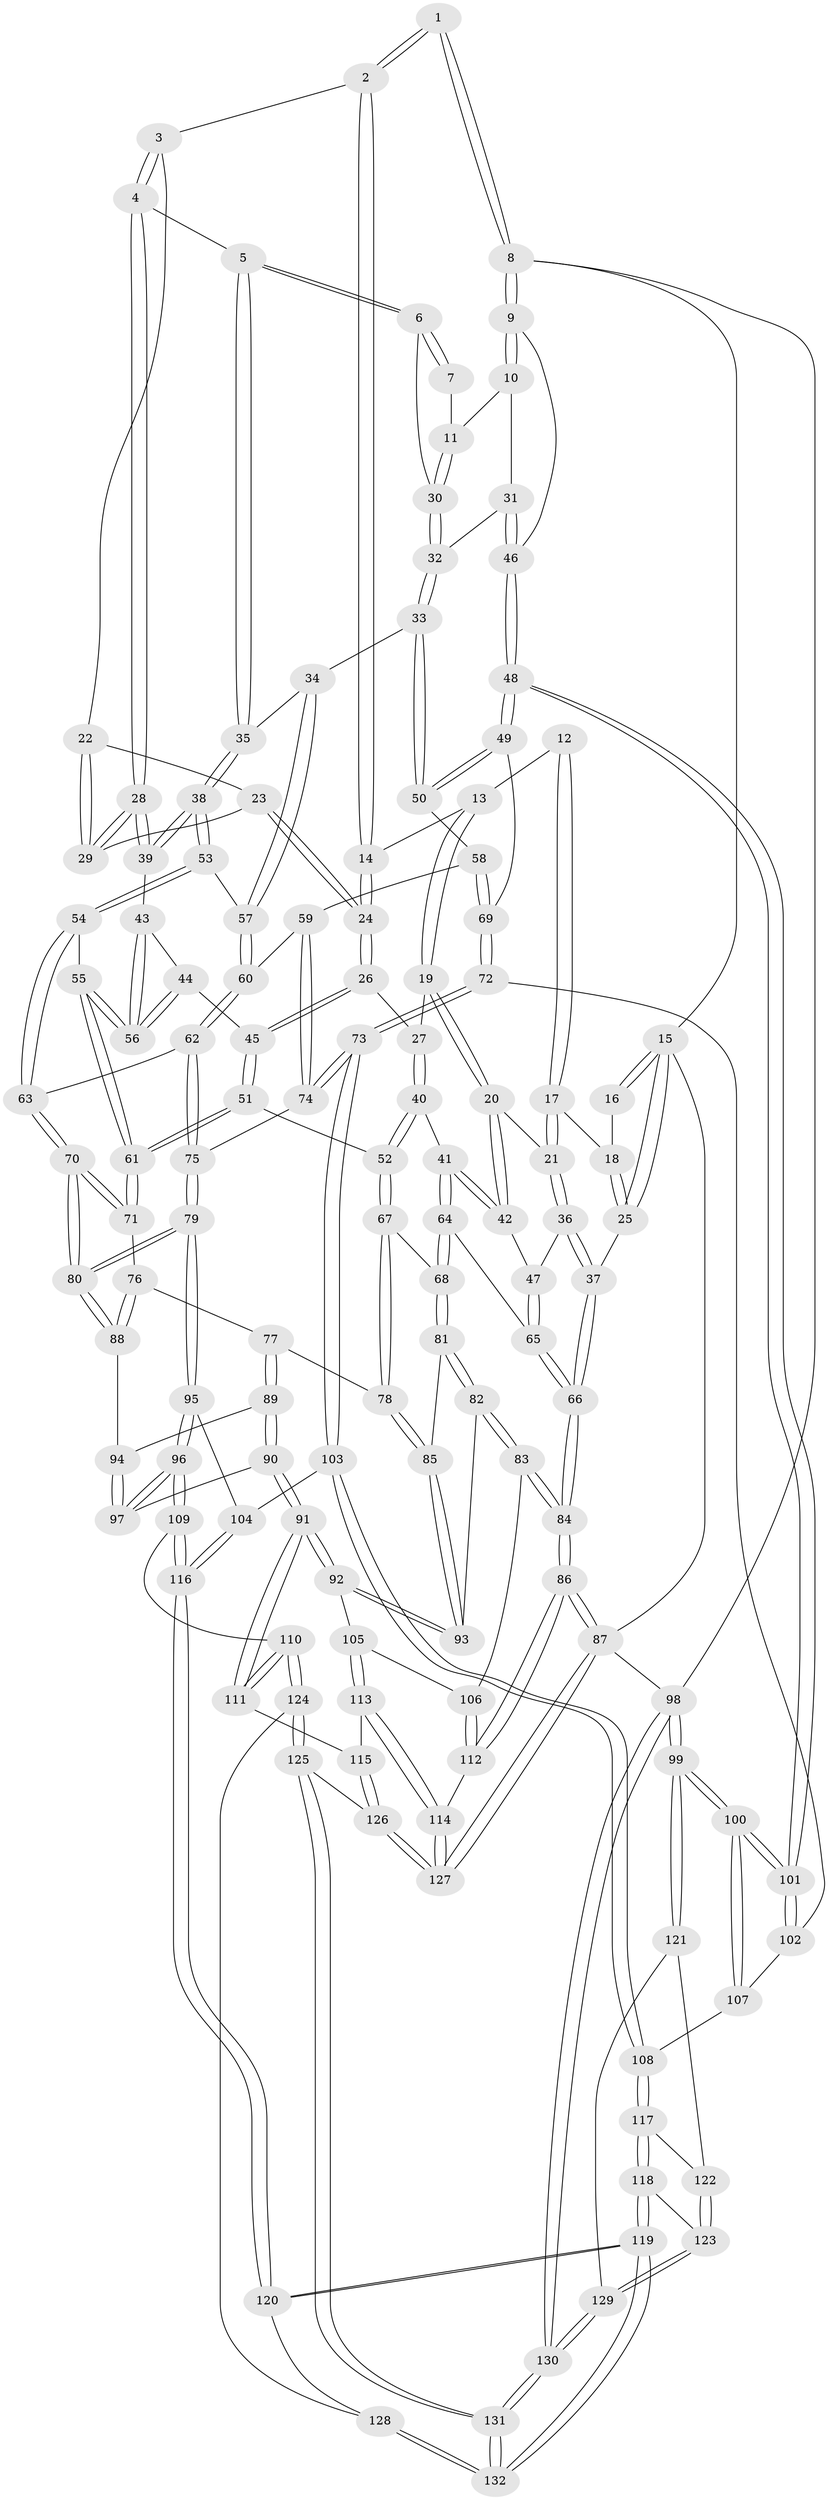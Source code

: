 // Generated by graph-tools (version 1.1) at 2025/00/03/09/25 05:00:13]
// undirected, 132 vertices, 327 edges
graph export_dot {
graph [start="1"]
  node [color=gray90,style=filled];
  1 [pos="+0.9535089122472065+0"];
  2 [pos="+0.521071227407536+0"];
  3 [pos="+0.5672151904285224+0"];
  4 [pos="+0.6443861618682546+0.09090525026682925"];
  5 [pos="+0.6767666054594002+0.11396132280322395"];
  6 [pos="+0.7487865484057878+0.10808097165594983"];
  7 [pos="+0.9042974566037573+0"];
  8 [pos="+1+0"];
  9 [pos="+1+0.2615790036036002"];
  10 [pos="+0.893179136427964+0.10270665831558652"];
  11 [pos="+0.8928620854510216+0.10191776647108358"];
  12 [pos="+0.278438202232586+0"];
  13 [pos="+0.29121475597391816+0"];
  14 [pos="+0.3537286616635914+0"];
  15 [pos="+0+0"];
  16 [pos="+0.26048699023257993+0"];
  17 [pos="+0.10297783182506395+0.13970446272841744"];
  18 [pos="+0.018617571132614703+0.07100974204625264"];
  19 [pos="+0.16528035385107745+0.18121075094755407"];
  20 [pos="+0.1255703653569022+0.18513185651622205"];
  21 [pos="+0.11335807778199199+0.179508623093371"];
  22 [pos="+0.5088533679965708+0.1298604863583719"];
  23 [pos="+0.3795834174227161+0.14687915656406683"];
  24 [pos="+0.34258880411468917+0.13635192503967739"];
  25 [pos="+0+0.1162313646238271"];
  26 [pos="+0.33143811395726797+0.16142587391206256"];
  27 [pos="+0.20677447710671654+0.18608296731570317"];
  28 [pos="+0.5373908623934127+0.22183538027185173"];
  29 [pos="+0.5197869477665329+0.20473947190770528"];
  30 [pos="+0.7490863749260771+0.10823750520832225"];
  31 [pos="+0.8564268836077927+0.20267729638887852"];
  32 [pos="+0.8313836945996989+0.21726351784121395"];
  33 [pos="+0.8024338496147246+0.26664022261849657"];
  34 [pos="+0.7463073962315455+0.26634653355610344"];
  35 [pos="+0.6895391870358312+0.19749981626730742"];
  36 [pos="+0+0.2777664074061642"];
  37 [pos="+0+0.26540157400387115"];
  38 [pos="+0.5882380593640317+0.2775933389165219"];
  39 [pos="+0.537671479620895+0.22475573055195994"];
  40 [pos="+0.21444704261700587+0.35460612036102324"];
  41 [pos="+0.18130666335959011+0.3537307548337623"];
  42 [pos="+0.15155639729156478+0.33203281400301615"];
  43 [pos="+0.5147834665960752+0.24191036106826896"];
  44 [pos="+0.44162358443946553+0.27163020569504776"];
  45 [pos="+0.345696364535525+0.25717975060765463"];
  46 [pos="+1+0.3230195398915738"];
  47 [pos="+0.012893142221060416+0.3309196559345871"];
  48 [pos="+1+0.3542502590464699"];
  49 [pos="+1+0.35429988518220107"];
  50 [pos="+0.8403526039203708+0.3300106001741911"];
  51 [pos="+0.3240892353941356+0.32419130213777"];
  52 [pos="+0.2709493505886591+0.3692977272900957"];
  53 [pos="+0.5970345645240848+0.3077189351997231"];
  54 [pos="+0.5810748786048197+0.36411654824650574"];
  55 [pos="+0.492595632993109+0.3913895390227876"];
  56 [pos="+0.4861928675811729+0.35932167922211056"];
  57 [pos="+0.7114277633971815+0.3048112798244557"];
  58 [pos="+0.8118920251035155+0.39705938976855526"];
  59 [pos="+0.7403523154326092+0.4157327237773819"];
  60 [pos="+0.7134137035105526+0.4110578812760161"];
  61 [pos="+0.47161112023524165+0.4115064111091614"];
  62 [pos="+0.6577701582107984+0.43819879210427354"];
  63 [pos="+0.6462812437269946+0.4342323323124509"];
  64 [pos="+0.10795552344211164+0.462123024428135"];
  65 [pos="+0.05746728343414748+0.42935633106577625"];
  66 [pos="+0+0.5979596469370554"];
  67 [pos="+0.2801710122090651+0.442498352526444"];
  68 [pos="+0.11170018612586163+0.48261639706067444"];
  69 [pos="+0.8893458034539419+0.5111846683513024"];
  70 [pos="+0.5295920876112866+0.5234962784354646"];
  71 [pos="+0.46655581574668575+0.45162925795876485"];
  72 [pos="+0.8450599371994201+0.5857967540376909"];
  73 [pos="+0.8386342620288247+0.590555478264721"];
  74 [pos="+0.7953730126082453+0.5755968690821037"];
  75 [pos="+0.6873390255758814+0.5690067169235893"];
  76 [pos="+0.38026930350144017+0.5058960801228877"];
  77 [pos="+0.3799772163120383+0.505939062602063"];
  78 [pos="+0.2895663458863551+0.4748865656020136"];
  79 [pos="+0.5815289387546487+0.6528081507745946"];
  80 [pos="+0.5400855264871098+0.5794781511153905"];
  81 [pos="+0.11044495896821845+0.5499989805584354"];
  82 [pos="+0.09116146726601865+0.5822328843037144"];
  83 [pos="+0.057302874110902895+0.6288014090514802"];
  84 [pos="+0+0.6083393316902331"];
  85 [pos="+0.2621875283672237+0.5182884609378337"];
  86 [pos="+0+1"];
  87 [pos="+0+1"];
  88 [pos="+0.433631380205483+0.5736942652059345"];
  89 [pos="+0.3551157420028288+0.6161895170433849"];
  90 [pos="+0.32893517986941145+0.6691367704540241"];
  91 [pos="+0.31114458575835147+0.6764398302445475"];
  92 [pos="+0.2909338554181616+0.6595751401385256"];
  93 [pos="+0.2725390725895558+0.5991107538195507"];
  94 [pos="+0.4276528908586756+0.586877338822151"];
  95 [pos="+0.5730292971448739+0.6981552044835111"];
  96 [pos="+0.5525116441442315+0.7191269112947901"];
  97 [pos="+0.43389738085298224+0.6772332471538539"];
  98 [pos="+1+1"];
  99 [pos="+1+0.9008482755614501"];
  100 [pos="+1+0.7044468381561456"];
  101 [pos="+1+0.651014194355731"];
  102 [pos="+0.849816960323929+0.5874776607542994"];
  103 [pos="+0.8270014401879018+0.7393895538892494"];
  104 [pos="+0.7536873531138811+0.7583995445990462"];
  105 [pos="+0.0898167078515666+0.6565078427077818"];
  106 [pos="+0.0634060532483946+0.6357958773498656"];
  107 [pos="+1+0.7201105185500623"];
  108 [pos="+0.8637418700150424+0.7719087457988199"];
  109 [pos="+0.5302142045035857+0.7947363291618342"];
  110 [pos="+0.4652293986602447+0.8528918705412972"];
  111 [pos="+0.29075673311948125+0.8108669300199203"];
  112 [pos="+0.024324850690606595+0.8726490827799054"];
  113 [pos="+0.18041822326967993+0.8330537156883115"];
  114 [pos="+0.1538367483609871+0.8617986018814803"];
  115 [pos="+0.27782397770623457+0.8200993074988348"];
  116 [pos="+0.6860302569895671+0.9378435583029817"];
  117 [pos="+0.8753009602643669+0.8247062451773878"];
  118 [pos="+0.7709097117448788+0.928458177242385"];
  119 [pos="+0.6987659117299145+0.9616089929909443"];
  120 [pos="+0.6862635981911397+0.9385530221215739"];
  121 [pos="+0.9902224738623915+0.9014626124637762"];
  122 [pos="+0.8806534228187234+0.83190548620025"];
  123 [pos="+0.8714142298095731+0.9570777324554475"];
  124 [pos="+0.4616105199550003+0.9447579885063548"];
  125 [pos="+0.3591848117396731+1"];
  126 [pos="+0.34672526306527374+1"];
  127 [pos="+0.18245324295901852+1"];
  128 [pos="+0.5238389695824021+0.9562734737926168"];
  129 [pos="+0.8984598242250112+1"];
  130 [pos="+0.8599374077055476+1"];
  131 [pos="+0.720081020048199+1"];
  132 [pos="+0.7007744702103154+1"];
  1 -- 2;
  1 -- 2;
  1 -- 8;
  1 -- 8;
  2 -- 3;
  2 -- 14;
  2 -- 14;
  3 -- 4;
  3 -- 4;
  3 -- 22;
  4 -- 5;
  4 -- 28;
  4 -- 28;
  5 -- 6;
  5 -- 6;
  5 -- 35;
  5 -- 35;
  6 -- 7;
  6 -- 7;
  6 -- 30;
  7 -- 11;
  8 -- 9;
  8 -- 9;
  8 -- 15;
  8 -- 98;
  9 -- 10;
  9 -- 10;
  9 -- 46;
  10 -- 11;
  10 -- 31;
  11 -- 30;
  11 -- 30;
  12 -- 13;
  12 -- 17;
  12 -- 17;
  13 -- 14;
  13 -- 19;
  13 -- 19;
  14 -- 24;
  14 -- 24;
  15 -- 16;
  15 -- 16;
  15 -- 25;
  15 -- 25;
  15 -- 87;
  16 -- 18;
  17 -- 18;
  17 -- 21;
  17 -- 21;
  18 -- 25;
  18 -- 25;
  19 -- 20;
  19 -- 20;
  19 -- 27;
  20 -- 21;
  20 -- 42;
  20 -- 42;
  21 -- 36;
  21 -- 36;
  22 -- 23;
  22 -- 29;
  22 -- 29;
  23 -- 24;
  23 -- 24;
  23 -- 29;
  24 -- 26;
  24 -- 26;
  25 -- 37;
  26 -- 27;
  26 -- 45;
  26 -- 45;
  27 -- 40;
  27 -- 40;
  28 -- 29;
  28 -- 29;
  28 -- 39;
  28 -- 39;
  30 -- 32;
  30 -- 32;
  31 -- 32;
  31 -- 46;
  31 -- 46;
  32 -- 33;
  32 -- 33;
  33 -- 34;
  33 -- 50;
  33 -- 50;
  34 -- 35;
  34 -- 57;
  34 -- 57;
  35 -- 38;
  35 -- 38;
  36 -- 37;
  36 -- 37;
  36 -- 47;
  37 -- 66;
  37 -- 66;
  38 -- 39;
  38 -- 39;
  38 -- 53;
  38 -- 53;
  39 -- 43;
  40 -- 41;
  40 -- 52;
  40 -- 52;
  41 -- 42;
  41 -- 42;
  41 -- 64;
  41 -- 64;
  42 -- 47;
  43 -- 44;
  43 -- 56;
  43 -- 56;
  44 -- 45;
  44 -- 56;
  44 -- 56;
  45 -- 51;
  45 -- 51;
  46 -- 48;
  46 -- 48;
  47 -- 65;
  47 -- 65;
  48 -- 49;
  48 -- 49;
  48 -- 101;
  48 -- 101;
  49 -- 50;
  49 -- 50;
  49 -- 69;
  50 -- 58;
  51 -- 52;
  51 -- 61;
  51 -- 61;
  52 -- 67;
  52 -- 67;
  53 -- 54;
  53 -- 54;
  53 -- 57;
  54 -- 55;
  54 -- 63;
  54 -- 63;
  55 -- 56;
  55 -- 56;
  55 -- 61;
  55 -- 61;
  57 -- 60;
  57 -- 60;
  58 -- 59;
  58 -- 69;
  58 -- 69;
  59 -- 60;
  59 -- 74;
  59 -- 74;
  60 -- 62;
  60 -- 62;
  61 -- 71;
  61 -- 71;
  62 -- 63;
  62 -- 75;
  62 -- 75;
  63 -- 70;
  63 -- 70;
  64 -- 65;
  64 -- 68;
  64 -- 68;
  65 -- 66;
  65 -- 66;
  66 -- 84;
  66 -- 84;
  67 -- 68;
  67 -- 78;
  67 -- 78;
  68 -- 81;
  68 -- 81;
  69 -- 72;
  69 -- 72;
  70 -- 71;
  70 -- 71;
  70 -- 80;
  70 -- 80;
  71 -- 76;
  72 -- 73;
  72 -- 73;
  72 -- 102;
  73 -- 74;
  73 -- 74;
  73 -- 103;
  73 -- 103;
  74 -- 75;
  75 -- 79;
  75 -- 79;
  76 -- 77;
  76 -- 88;
  76 -- 88;
  77 -- 78;
  77 -- 89;
  77 -- 89;
  78 -- 85;
  78 -- 85;
  79 -- 80;
  79 -- 80;
  79 -- 95;
  79 -- 95;
  80 -- 88;
  80 -- 88;
  81 -- 82;
  81 -- 82;
  81 -- 85;
  82 -- 83;
  82 -- 83;
  82 -- 93;
  83 -- 84;
  83 -- 84;
  83 -- 106;
  84 -- 86;
  84 -- 86;
  85 -- 93;
  85 -- 93;
  86 -- 87;
  86 -- 87;
  86 -- 112;
  86 -- 112;
  87 -- 127;
  87 -- 127;
  87 -- 98;
  88 -- 94;
  89 -- 90;
  89 -- 90;
  89 -- 94;
  90 -- 91;
  90 -- 91;
  90 -- 97;
  91 -- 92;
  91 -- 92;
  91 -- 111;
  91 -- 111;
  92 -- 93;
  92 -- 93;
  92 -- 105;
  94 -- 97;
  94 -- 97;
  95 -- 96;
  95 -- 96;
  95 -- 104;
  96 -- 97;
  96 -- 97;
  96 -- 109;
  96 -- 109;
  98 -- 99;
  98 -- 99;
  98 -- 130;
  98 -- 130;
  99 -- 100;
  99 -- 100;
  99 -- 121;
  99 -- 121;
  100 -- 101;
  100 -- 101;
  100 -- 107;
  100 -- 107;
  101 -- 102;
  101 -- 102;
  102 -- 107;
  103 -- 104;
  103 -- 108;
  103 -- 108;
  104 -- 116;
  104 -- 116;
  105 -- 106;
  105 -- 113;
  105 -- 113;
  106 -- 112;
  106 -- 112;
  107 -- 108;
  108 -- 117;
  108 -- 117;
  109 -- 110;
  109 -- 116;
  109 -- 116;
  110 -- 111;
  110 -- 111;
  110 -- 124;
  110 -- 124;
  111 -- 115;
  112 -- 114;
  113 -- 114;
  113 -- 114;
  113 -- 115;
  114 -- 127;
  114 -- 127;
  115 -- 126;
  115 -- 126;
  116 -- 120;
  116 -- 120;
  117 -- 118;
  117 -- 118;
  117 -- 122;
  118 -- 119;
  118 -- 119;
  118 -- 123;
  119 -- 120;
  119 -- 120;
  119 -- 132;
  119 -- 132;
  120 -- 128;
  121 -- 122;
  121 -- 129;
  122 -- 123;
  122 -- 123;
  123 -- 129;
  123 -- 129;
  124 -- 125;
  124 -- 125;
  124 -- 128;
  125 -- 126;
  125 -- 131;
  125 -- 131;
  126 -- 127;
  126 -- 127;
  128 -- 132;
  128 -- 132;
  129 -- 130;
  129 -- 130;
  130 -- 131;
  130 -- 131;
  131 -- 132;
  131 -- 132;
}
